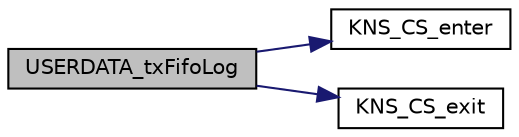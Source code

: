 digraph "USERDATA_txFifoLog"
{
 // INTERACTIVE_SVG=YES
 // LATEX_PDF_SIZE
  edge [fontname="Helvetica",fontsize="10",labelfontname="Helvetica",labelfontsize="10"];
  node [fontname="Helvetica",fontsize="10",shape=record];
  rankdir="LR";
  Node1 [label="USERDATA_txFifoLog",height=0.2,width=0.4,color="black", fillcolor="grey75", style="filled", fontcolor="black",tooltip="Log content of the TX fifo."];
  Node1 -> Node2 [color="midnightblue",fontsize="10",style="solid",fontname="Helvetica"];
  Node2 [label="KNS_CS_enter",height=0.2,width=0.4,color="black", fillcolor="white", style="filled",URL="$d9/d2f/group___k_i_n_e_i_s___s_w___c_o_n_f.html#ga858c122b744e5d185b5abac307aae807",tooltip="Enter critical section."];
  Node1 -> Node3 [color="midnightblue",fontsize="10",style="solid",fontname="Helvetica"];
  Node3 [label="KNS_CS_exit",height=0.2,width=0.4,color="black", fillcolor="white", style="filled",URL="$d9/d2f/group___k_i_n_e_i_s___s_w___c_o_n_f.html#ga58b477bfcd987dcd7b733b98ab692fdc",tooltip="Exit critical section."];
}
